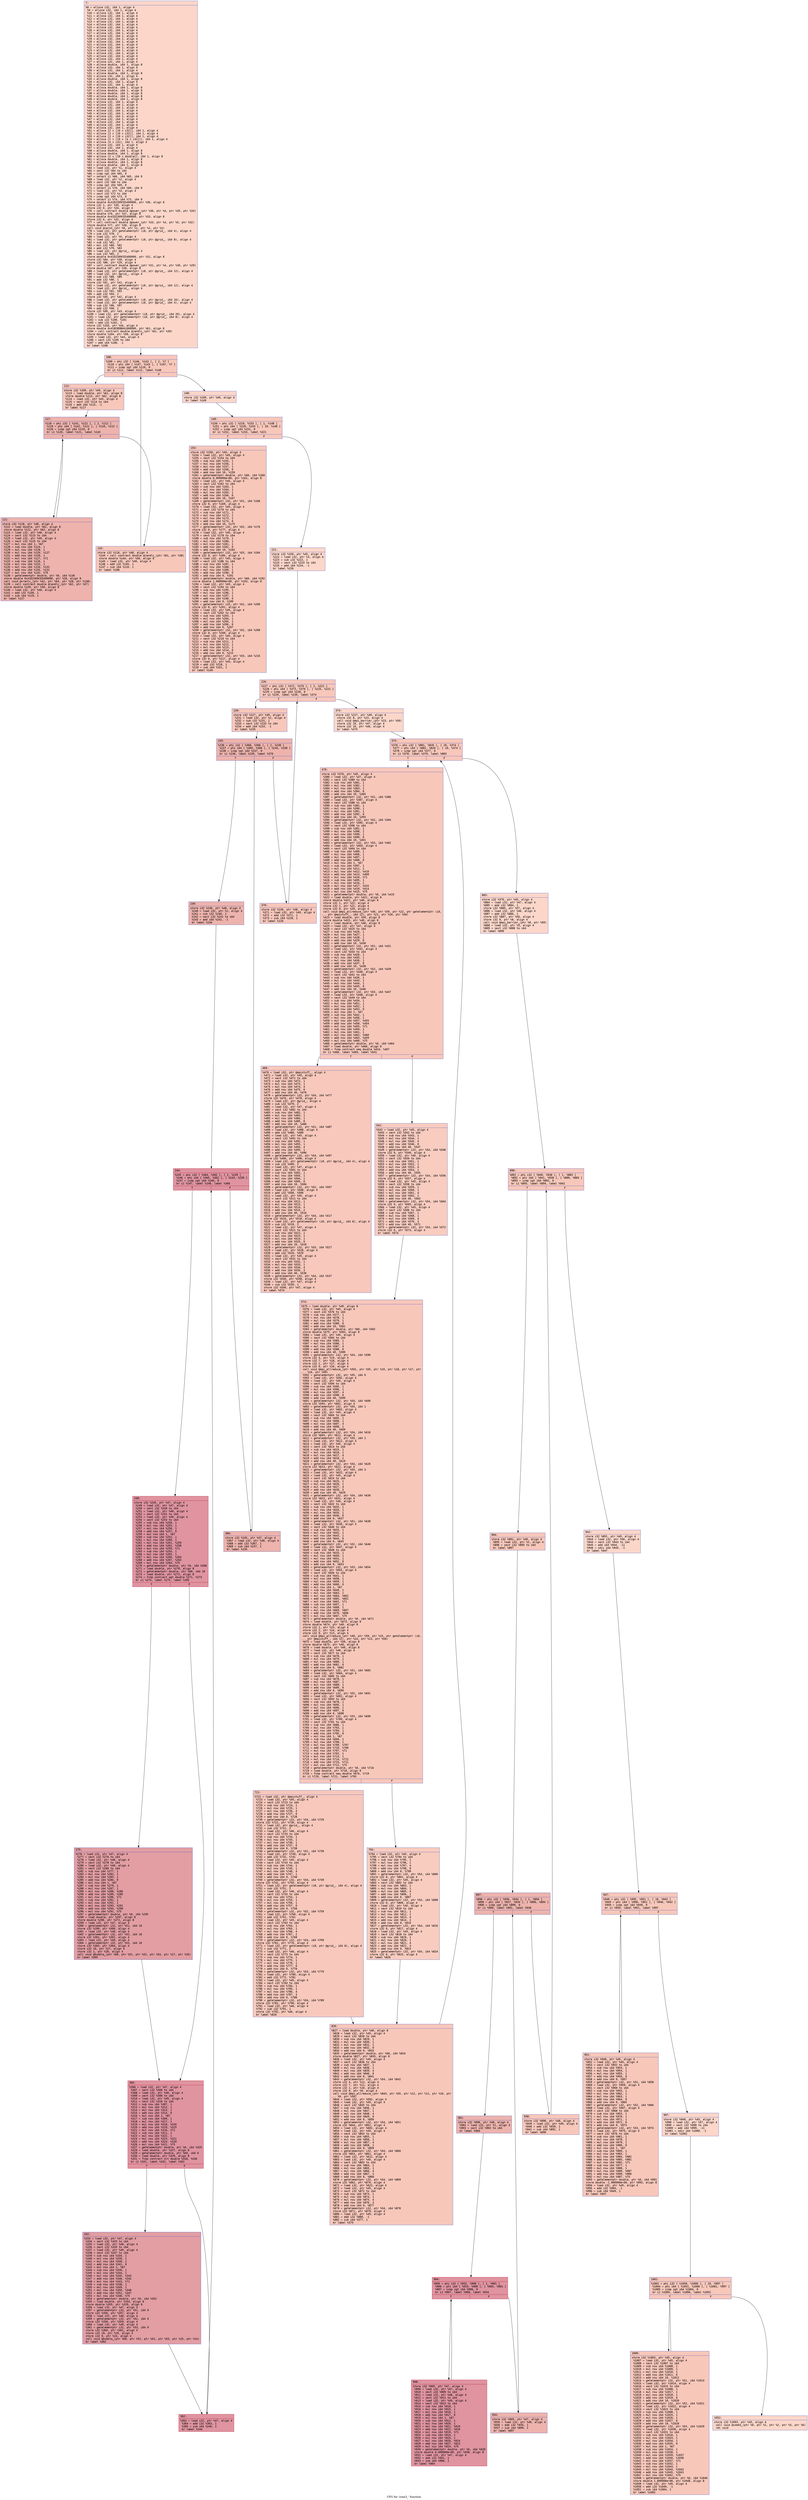 digraph "CFG for 'zran3_' function" {
	label="CFG for 'zran3_' function";

	Node0x559626deb4b0 [shape=record,color="#3d50c3ff", style=filled, fillcolor="#f6a38570" fontname="Courier",label="{7:\l|  %8 = alloca i32, i64 1, align 4\l  %9 = alloca i32, i64 1, align 4\l  %10 = alloca i32, i64 1, align 4\l  %11 = alloca i32, i64 1, align 4\l  %12 = alloca i32, i64 1, align 4\l  %13 = alloca i32, i64 1, align 4\l  %14 = alloca i32, i64 1, align 4\l  %15 = alloca i32, i64 1, align 4\l  %16 = alloca i32, i64 1, align 4\l  %17 = alloca i32, i64 1, align 4\l  %18 = alloca i32, i64 1, align 4\l  %19 = alloca i32, i64 1, align 4\l  %20 = alloca i32, i64 1, align 4\l  %21 = alloca i32, i64 1, align 4\l  %22 = alloca i32, i64 1, align 4\l  %23 = alloca i32, i64 1, align 4\l  %24 = alloca i32, i64 1, align 4\l  %25 = alloca i32, i64 1, align 4\l  %26 = alloca i32, i64 1, align 4\l  %27 = alloca i32, i64 1, align 4\l  %28 = alloca double, i64 1, align 8\l  %29 = alloca i32, i64 1, align 4\l  %30 = alloca i32, i64 1, align 4\l  %31 = alloca double, i64 1, align 8\l  %32 = alloca i32, i64 1, align 4\l  %33 = alloca double, i64 1, align 8\l  %34 = alloca i32, i64 1, align 4\l  %35 = alloca i32, i64 1, align 4\l  %36 = alloca double, i64 1, align 8\l  %37 = alloca double, i64 1, align 8\l  %38 = alloca double, i64 1, align 8\l  %39 = alloca double, i64 1, align 8\l  %40 = alloca double, i64 1, align 8\l  %41 = alloca i32, i64 1, align 4\l  %42 = alloca i32, i64 1, align 4\l  %43 = alloca i32, i64 1, align 4\l  %44 = alloca i32, i64 1, align 4\l  %45 = alloca i32, i64 1, align 4\l  %46 = alloca i32, i64 1, align 4\l  %47 = alloca i32, i64 1, align 4\l  %48 = alloca i32, i64 1, align 4\l  %49 = alloca i32, i64 1, align 4\l  %50 = alloca i32, i64 1, align 4\l  %51 = alloca [2 x [10 x i32]], i64 1, align 4\l  %52 = alloca [2 x [10 x i32]], i64 1, align 4\l  %53 = alloca [2 x [10 x i32]], i64 1, align 4\l  %54 = alloca [2 x [10 x [4 x i32]]], i64 1, align 4\l  %55 = alloca [4 x i32], i64 1, align 4\l  %56 = alloca i32, i64 1, align 4\l  %57 = alloca i32, i64 1, align 4\l  %58 = alloca double, i64 1, align 8\l  %59 = alloca double, i64 1, align 8\l  %60 = alloca [2 x [10 x double]], i64 1, align 8\l  %61 = alloca double, i64 1, align 8\l  %62 = alloca double, i64 1, align 8\l  %63 = alloca double, i64 1, align 8\l  %64 = load i32, ptr %1, align 4\l  %65 = sext i32 %64 to i64\l  %66 = icmp sgt i64 %65, 0\l  %67 = select i1 %66, i64 %65, i64 0\l  %68 = load i32, ptr %2, align 4\l  %69 = sext i32 %68 to i64\l  %70 = icmp sgt i64 %69, 0\l  %71 = select i1 %70, i64 %69, i64 0\l  %72 = load i32, ptr %3, align 4\l  %73 = sext i32 %72 to i64\l  %74 = icmp sgt i64 %73, 0\l  %75 = select i1 %74, i64 %73, i64 0\l  store double 0x41D2309CE5400000, ptr %36, align 8\l  store i32 1, ptr %35, align 4\l  store i32 0, ptr %34, align 4\l  %76 = call contract double @power_(ptr %36, ptr %4, ptr %35, ptr %34)\l  store double %76, ptr %37, align 8\l  store double 0x41D2309CE5400000, ptr %33, align 8\l  store i32 0, ptr %32, align 4\l  %77 = call contract double @power_(ptr %33, ptr %4, ptr %5, ptr %32)\l  store double %77, ptr %38, align 8\l  call void @zero3_(ptr %0, ptr %1, ptr %2, ptr %3)\l  %78 = load i32, ptr getelementptr (i8, ptr @grid_, i64 4), align 4\l  %79 = sub i32 %78, 2\l  %80 = load i32, ptr %5, align 4\l  %81 = load i32, ptr getelementptr (i8, ptr @grid_, i64 8), align 4\l  %82 = sub i32 %81, 2\l  %83 = mul i32 %80, %82\l  %84 = add i32 %79, %83\l  %85 = load i32, ptr @grid_, align 4\l  %86 = sub i32 %85, 2\l  store double 0x41D2309CE5400000, ptr %31, align 8\l  store i32 %84, ptr %30, align 4\l  store i32 %86, ptr %29, align 4\l  %87 = call contract double @power_(ptr %31, ptr %4, ptr %30, ptr %29)\l  store double %87, ptr %39, align 8\l  %88 = load i32, ptr getelementptr (i8, ptr @grid_, i64 12), align 4\l  %89 = load i32, ptr @grid_, align 4\l  %90 = sub i32 %88, %89\l  %91 = add i32 %90, 1\l  store i32 %91, ptr %41, align 4\l  %92 = load i32, ptr getelementptr (i8, ptr @grid_, i64 12), align 4\l  %93 = load i32, ptr @grid_, align 4\l  %94 = sub i32 %92, %93\l  %95 = add i32 %94, 2\l  store i32 %95, ptr %42, align 4\l  %96 = load i32, ptr getelementptr (i8, ptr @grid_, i64 16), align 4\l  %97 = load i32, ptr getelementptr (i8, ptr @grid_, i64 4), align 4\l  %98 = sub i32 %96, %97\l  %99 = add i32 %98, 2\l  store i32 %99, ptr %43, align 4\l  %100 = load i32, ptr getelementptr (i8, ptr @grid_, i64 20), align 4\l  %101 = load i32, ptr getelementptr (i8, ptr @grid_, i64 8), align 4\l  %102 = sub i32 %100, %101\l  %103 = add i32 %102, 2\l  store i32 %103, ptr %44, align 4\l  store double 0x41B2B9B0A1000000, ptr %61, align 8\l  %104 = call contract double @randlc_(ptr %61, ptr %39)\l  store double %104, ptr %58, align 8\l  %105 = load i32, ptr %44, align 4\l  %106 = sext i32 %105 to i64\l  %107 = add i64 %106, -1\l  br label %108\l}"];
	Node0x559626deb4b0 -> Node0x559626df0a80[tooltip="7 -> 108\nProbability 100.00%" ];
	Node0x559626df0a80 [shape=record,color="#3d50c3ff", style=filled, fillcolor="#ec7f6370" fontname="Courier",label="{108:\l|  %109 = phi i32 [ %146, %143 ], [ 2, %7 ]\l  %110 = phi i64 [ %147, %143 ], [ %107, %7 ]\l  %111 = icmp sgt i64 %110, 0\l  br i1 %111, label %112, label %148\l|{<s0>T|<s1>F}}"];
	Node0x559626df0a80:s0 -> Node0x559626df0da0[tooltip="108 -> 112\nProbability 96.88%" ];
	Node0x559626df0a80:s1 -> Node0x559626df0df0[tooltip="108 -> 148\nProbability 3.12%" ];
	Node0x559626df0da0 [shape=record,color="#3d50c3ff", style=filled, fillcolor="#ec7f6370" fontname="Courier",label="{112:\l|  store i32 %109, ptr %49, align 4\l  %113 = load double, ptr %61, align 8\l  store double %113, ptr %62, align 8\l  %114 = load i32, ptr %43, align 4\l  %115 = sext i32 %114 to i64\l  %116 = add i64 %115, -1\l  br label %117\l}"];
	Node0x559626df0da0 -> Node0x559626df1230[tooltip="112 -> 117\nProbability 100.00%" ];
	Node0x559626df1230 [shape=record,color="#3d50c3ff", style=filled, fillcolor="#d6524470" fontname="Courier",label="{117:\l|  %118 = phi i32 [ %141, %121 ], [ 2, %112 ]\l  %119 = phi i64 [ %142, %121 ], [ %116, %112 ]\l  %120 = icmp sgt i64 %119, 0\l  br i1 %120, label %121, label %143\l|{<s0>T|<s1>F}}"];
	Node0x559626df1230:s0 -> Node0x559626df12f0[tooltip="117 -> 121\nProbability 96.88%" ];
	Node0x559626df1230:s1 -> Node0x559626df0b40[tooltip="117 -> 143\nProbability 3.12%" ];
	Node0x559626df12f0 [shape=record,color="#3d50c3ff", style=filled, fillcolor="#d6524470" fontname="Courier",label="{121:\l|  store i32 %118, ptr %48, align 4\l  %122 = load double, ptr %62, align 8\l  store double %122, ptr %63, align 8\l  %123 = load i32, ptr %48, align 4\l  %124 = sext i32 %123 to i64\l  %125 = load i32, ptr %49, align 4\l  %126 = sext i32 %125 to i64\l  %127 = mul nsw i64 1, %67\l  %128 = sub nsw i64 %124, 1\l  %129 = mul nsw i64 %128, 1\l  %130 = mul nsw i64 %129, %127\l  %131 = add nsw i64 %130, 1\l  %132 = mul nsw i64 %127, %71\l  %133 = sub nsw i64 %126, 1\l  %134 = mul nsw i64 %133, 1\l  %135 = mul nsw i64 %134, %132\l  %136 = add nsw i64 %135, %131\l  %137 = mul nsw i64 %132, %75\l  %138 = getelementptr double, ptr %0, i64 %136\l  store double 0x41D2309CE5400000, ptr %28, align 8\l  call void @vranlc_(ptr %41, ptr %63, ptr %28, ptr %138)\l  %139 = call contract double @randlc_(ptr %62, ptr %37)\l  store double %139, ptr %58, align 8\l  %140 = load i32, ptr %48, align 4\l  %141 = add i32 %140, 1\l  %142 = sub i64 %119, 1\l  br label %117\l}"];
	Node0x559626df12f0 -> Node0x559626df1230[tooltip="121 -> 117\nProbability 100.00%" ];
	Node0x559626df0b40 [shape=record,color="#3d50c3ff", style=filled, fillcolor="#ec7f6370" fontname="Courier",label="{143:\l|  store i32 %118, ptr %48, align 4\l  %144 = call contract double @randlc_(ptr %61, ptr %38)\l  store double %144, ptr %58, align 8\l  %145 = load i32, ptr %49, align 4\l  %146 = add i32 %145, 1\l  %147 = sub i64 %110, 1\l  br label %108\l}"];
	Node0x559626df0b40 -> Node0x559626df0a80[tooltip="143 -> 108\nProbability 100.00%" ];
	Node0x559626df0df0 [shape=record,color="#3d50c3ff", style=filled, fillcolor="#f6a38570" fontname="Courier",label="{148:\l|  store i32 %109, ptr %49, align 4\l  br label %149\l}"];
	Node0x559626df0df0 -> Node0x559626df2c00[tooltip="148 -> 149\nProbability 100.00%" ];
	Node0x559626df2c00 [shape=record,color="#3d50c3ff", style=filled, fillcolor="#ec7f6370" fontname="Courier",label="{149:\l|  %150 = phi i32 [ %219, %153 ], [ 1, %148 ]\l  %151 = phi i64 [ %220, %153 ], [ 10, %148 ]\l  %152 = icmp sgt i64 %151, 0\l  br i1 %152, label %153, label %221\l|{<s0>T|<s1>F}}"];
	Node0x559626df2c00:s0 -> Node0x559626df2cc0[tooltip="149 -> 153\nProbability 96.88%" ];
	Node0x559626df2c00:s1 -> Node0x559626df2f20[tooltip="149 -> 221\nProbability 3.12%" ];
	Node0x559626df2cc0 [shape=record,color="#3d50c3ff", style=filled, fillcolor="#ec7f6370" fontname="Courier",label="{153:\l|  store i32 %150, ptr %45, align 4\l  %154 = load i32, ptr %45, align 4\l  %155 = sext i32 %154 to i64\l  %156 = sub nsw i64 %155, 1\l  %157 = mul nsw i64 %156, 1\l  %158 = mul nsw i64 %157, 1\l  %159 = add nsw i64 %158, 0\l  %160 = add nsw i64 10, %159\l  %161 = getelementptr double, ptr %60, i64 %160\l  store double 0.000000e+00, ptr %161, align 8\l  %162 = load i32, ptr %45, align 4\l  %163 = sext i32 %162 to i64\l  %164 = sub nsw i64 %163, 1\l  %165 = mul nsw i64 %164, 1\l  %166 = mul nsw i64 %165, 1\l  %167 = add nsw i64 %166, 0\l  %168 = add nsw i64 10, %167\l  %169 = getelementptr i32, ptr %51, i64 %168\l  store i32 0, ptr %169, align 4\l  %170 = load i32, ptr %45, align 4\l  %171 = sext i32 %170 to i64\l  %172 = sub nsw i64 %171, 1\l  %173 = mul nsw i64 %172, 1\l  %174 = mul nsw i64 %173, 1\l  %175 = add nsw i64 %174, 0\l  %176 = add nsw i64 10, %175\l  %177 = getelementptr i32, ptr %52, i64 %176\l  store i32 0, ptr %177, align 4\l  %178 = load i32, ptr %45, align 4\l  %179 = sext i32 %178 to i64\l  %180 = sub nsw i64 %179, 1\l  %181 = mul nsw i64 %180, 1\l  %182 = mul nsw i64 %181, 1\l  %183 = add nsw i64 %182, 0\l  %184 = add nsw i64 10, %183\l  %185 = getelementptr i32, ptr %53, i64 %184\l  store i32 0, ptr %185, align 4\l  %186 = load i32, ptr %45, align 4\l  %187 = sext i32 %186 to i64\l  %188 = sub nsw i64 %187, 1\l  %189 = mul nsw i64 %188, 1\l  %190 = mul nsw i64 %189, 1\l  %191 = add nsw i64 %190, 0\l  %192 = add nsw i64 0, %191\l  %193 = getelementptr double, ptr %60, i64 %192\l  store double 1.000000e+00, ptr %193, align 8\l  %194 = load i32, ptr %45, align 4\l  %195 = sext i32 %194 to i64\l  %196 = sub nsw i64 %195, 1\l  %197 = mul nsw i64 %196, 1\l  %198 = mul nsw i64 %197, 1\l  %199 = add nsw i64 %198, 0\l  %200 = add nsw i64 0, %199\l  %201 = getelementptr i32, ptr %51, i64 %200\l  store i32 0, ptr %201, align 4\l  %202 = load i32, ptr %45, align 4\l  %203 = sext i32 %202 to i64\l  %204 = sub nsw i64 %203, 1\l  %205 = mul nsw i64 %204, 1\l  %206 = mul nsw i64 %205, 1\l  %207 = add nsw i64 %206, 0\l  %208 = add nsw i64 0, %207\l  %209 = getelementptr i32, ptr %52, i64 %208\l  store i32 0, ptr %209, align 4\l  %210 = load i32, ptr %45, align 4\l  %211 = sext i32 %210 to i64\l  %212 = sub nsw i64 %211, 1\l  %213 = mul nsw i64 %212, 1\l  %214 = mul nsw i64 %213, 1\l  %215 = add nsw i64 %214, 0\l  %216 = add nsw i64 0, %215\l  %217 = getelementptr i32, ptr %53, i64 %216\l  store i32 0, ptr %217, align 4\l  %218 = load i32, ptr %45, align 4\l  %219 = add i32 %218, 1\l  %220 = sub i64 %151, 1\l  br label %149\l}"];
	Node0x559626df2cc0 -> Node0x559626df2c00[tooltip="153 -> 149\nProbability 100.00%" ];
	Node0x559626df2f20 [shape=record,color="#3d50c3ff", style=filled, fillcolor="#f6a38570" fontname="Courier",label="{221:\l|  store i32 %150, ptr %45, align 4\l  %222 = load i32, ptr %3, align 4\l  %223 = sub i32 %222, 1\l  %224 = sext i32 %223 to i64\l  %225 = add i64 %224, -1\l  br label %226\l}"];
	Node0x559626df2f20 -> Node0x559626dfb940[tooltip="221 -> 226\nProbability 100.00%" ];
	Node0x559626dfb940 [shape=record,color="#3d50c3ff", style=filled, fillcolor="#ec7f6370" fontname="Courier",label="{226:\l|  %227 = phi i32 [ %372, %370 ], [ 2, %221 ]\l  %228 = phi i64 [ %373, %370 ], [ %225, %221 ]\l  %229 = icmp sgt i64 %228, 0\l  br i1 %229, label %230, label %374\l|{<s0>T|<s1>F}}"];
	Node0x559626dfb940:s0 -> Node0x559626dfbc60[tooltip="226 -> 230\nProbability 96.88%" ];
	Node0x559626dfb940:s1 -> Node0x559626dfbcb0[tooltip="226 -> 374\nProbability 3.12%" ];
	Node0x559626dfbc60 [shape=record,color="#3d50c3ff", style=filled, fillcolor="#ec7f6370" fontname="Courier",label="{230:\l|  store i32 %227, ptr %49, align 4\l  %231 = load i32, ptr %2, align 4\l  %232 = sub i32 %231, 1\l  %233 = sext i32 %232 to i64\l  %234 = add i64 %233, -1\l  br label %235\l}"];
	Node0x559626dfbc60 -> Node0x559626dfc060[tooltip="230 -> 235\nProbability 100.00%" ];
	Node0x559626dfc060 [shape=record,color="#3d50c3ff", style=filled, fillcolor="#d6524470" fontname="Courier",label="{235:\l|  %236 = phi i32 [ %368, %366 ], [ 2, %230 ]\l  %237 = phi i64 [ %369, %366 ], [ %234, %230 ]\l  %238 = icmp sgt i64 %237, 0\l  br i1 %238, label %239, label %370\l|{<s0>T|<s1>F}}"];
	Node0x559626dfc060:s0 -> Node0x559626dfc380[tooltip="235 -> 239\nProbability 96.88%" ];
	Node0x559626dfc060:s1 -> Node0x559626dfba00[tooltip="235 -> 370\nProbability 3.12%" ];
	Node0x559626dfc380 [shape=record,color="#3d50c3ff", style=filled, fillcolor="#d6524470" fontname="Courier",label="{239:\l|  store i32 %236, ptr %48, align 4\l  %240 = load i32, ptr %1, align 4\l  %241 = sub i32 %240, 1\l  %242 = sext i32 %241 to i64\l  %243 = add i64 %242, -1\l  br label %244\l}"];
	Node0x559626dfc380 -> Node0x559626dfc730[tooltip="239 -> 244\nProbability 100.00%" ];
	Node0x559626dfc730 [shape=record,color="#b70d28ff", style=filled, fillcolor="#b70d2870" fontname="Courier",label="{244:\l|  %245 = phi i32 [ %364, %362 ], [ 2, %239 ]\l  %246 = phi i64 [ %365, %362 ], [ %243, %239 ]\l  %247 = icmp sgt i64 %246, 0\l  br i1 %247, label %248, label %366\l|{<s0>T|<s1>F}}"];
	Node0x559626dfc730:s0 -> Node0x559626dfca50[tooltip="244 -> 248\nProbability 96.88%" ];
	Node0x559626dfc730:s1 -> Node0x559626dfc120[tooltip="244 -> 366\nProbability 3.12%" ];
	Node0x559626dfca50 [shape=record,color="#b70d28ff", style=filled, fillcolor="#b70d2870" fontname="Courier",label="{248:\l|  store i32 %245, ptr %47, align 4\l  %249 = load i32, ptr %47, align 4\l  %250 = sext i32 %249 to i64\l  %251 = load i32, ptr %48, align 4\l  %252 = sext i32 %251 to i64\l  %253 = load i32, ptr %49, align 4\l  %254 = sext i32 %253 to i64\l  %255 = sub nsw i64 %250, 1\l  %256 = mul nsw i64 %255, 1\l  %257 = mul nsw i64 %256, 1\l  %258 = add nsw i64 %257, 0\l  %259 = mul nsw i64 1, %67\l  %260 = sub nsw i64 %252, 1\l  %261 = mul nsw i64 %260, 1\l  %262 = mul nsw i64 %261, %259\l  %263 = add nsw i64 %262, %258\l  %264 = mul nsw i64 %259, %71\l  %265 = sub nsw i64 %254, 1\l  %266 = mul nsw i64 %265, 1\l  %267 = mul nsw i64 %266, %264\l  %268 = add nsw i64 %267, %263\l  %269 = mul nsw i64 %264, %75\l  %270 = getelementptr double, ptr %0, i64 %268\l  %271 = load double, ptr %270, align 8\l  %272 = getelementptr double, ptr %60, i64 10\l  %273 = load double, ptr %272, align 8\l  %274 = fcmp contract ogt double %271, %273\l  br i1 %274, label %275, label %305\l|{<s0>T|<s1>F}}"];
	Node0x559626dfca50:s0 -> Node0x559626dfda00[tooltip="248 -> 275\nProbability 50.00%" ];
	Node0x559626dfca50:s1 -> Node0x559626dfda50[tooltip="248 -> 305\nProbability 50.00%" ];
	Node0x559626dfda00 [shape=record,color="#3d50c3ff", style=filled, fillcolor="#be242e70" fontname="Courier",label="{275:\l|  %276 = load i32, ptr %47, align 4\l  %277 = sext i32 %276 to i64\l  %278 = load i32, ptr %48, align 4\l  %279 = sext i32 %278 to i64\l  %280 = load i32, ptr %49, align 4\l  %281 = sext i32 %280 to i64\l  %282 = sub nsw i64 %277, 1\l  %283 = mul nsw i64 %282, 1\l  %284 = mul nsw i64 %283, 1\l  %285 = add nsw i64 %284, 0\l  %286 = mul nsw i64 1, %67\l  %287 = sub nsw i64 %279, 1\l  %288 = mul nsw i64 %287, 1\l  %289 = mul nsw i64 %288, %286\l  %290 = add nsw i64 %289, %285\l  %291 = mul nsw i64 %286, %71\l  %292 = sub nsw i64 %281, 1\l  %293 = mul nsw i64 %292, 1\l  %294 = mul nsw i64 %293, %291\l  %295 = add nsw i64 %294, %290\l  %296 = mul nsw i64 %291, %75\l  %297 = getelementptr double, ptr %0, i64 %295\l  %298 = load double, ptr %297, align 8\l  store double %298, ptr %272, align 8\l  %299 = load i32, ptr %47, align 4\l  %300 = getelementptr i32, ptr %51, i64 10\l  store i32 %299, ptr %300, align 4\l  %301 = load i32, ptr %48, align 4\l  %302 = getelementptr i32, ptr %52, i64 10\l  store i32 %301, ptr %302, align 4\l  %303 = load i32, ptr %49, align 4\l  %304 = getelementptr i32, ptr %53, i64 10\l  store i32 %303, ptr %304, align 4\l  store i32 10, ptr %27, align 4\l  store i32 1, ptr %26, align 4\l  call void @bubble_(ptr %60, ptr %51, ptr %52, ptr %53, ptr %27, ptr %26)\l  br label %305\l}"];
	Node0x559626dfda00 -> Node0x559626dfda50[tooltip="275 -> 305\nProbability 100.00%" ];
	Node0x559626dfda50 [shape=record,color="#b70d28ff", style=filled, fillcolor="#b70d2870" fontname="Courier",label="{305:\l|  %306 = load i32, ptr %47, align 4\l  %307 = sext i32 %306 to i64\l  %308 = load i32, ptr %48, align 4\l  %309 = sext i32 %308 to i64\l  %310 = load i32, ptr %49, align 4\l  %311 = sext i32 %310 to i64\l  %312 = sub nsw i64 %307, 1\l  %313 = mul nsw i64 %312, 1\l  %314 = mul nsw i64 %313, 1\l  %315 = add nsw i64 %314, 0\l  %316 = mul nsw i64 1, %67\l  %317 = sub nsw i64 %309, 1\l  %318 = mul nsw i64 %317, 1\l  %319 = mul nsw i64 %318, %316\l  %320 = add nsw i64 %319, %315\l  %321 = mul nsw i64 %316, %71\l  %322 = sub nsw i64 %311, 1\l  %323 = mul nsw i64 %322, 1\l  %324 = mul nsw i64 %323, %321\l  %325 = add nsw i64 %324, %320\l  %326 = mul nsw i64 %321, %75\l  %327 = getelementptr double, ptr %0, i64 %325\l  %328 = load double, ptr %327, align 8\l  %329 = getelementptr double, ptr %60, i64 0\l  %330 = load double, ptr %329, align 8\l  %331 = fcmp contract olt double %328, %330\l  br i1 %331, label %332, label %362\l|{<s0>T|<s1>F}}"];
	Node0x559626dfda50:s0 -> Node0x559626dfffc0[tooltip="305 -> 332\nProbability 50.00%" ];
	Node0x559626dfda50:s1 -> Node0x559626dfc7f0[tooltip="305 -> 362\nProbability 50.00%" ];
	Node0x559626dfffc0 [shape=record,color="#3d50c3ff", style=filled, fillcolor="#be242e70" fontname="Courier",label="{332:\l|  %333 = load i32, ptr %47, align 4\l  %334 = sext i32 %333 to i64\l  %335 = load i32, ptr %48, align 4\l  %336 = sext i32 %335 to i64\l  %337 = load i32, ptr %49, align 4\l  %338 = sext i32 %337 to i64\l  %339 = sub nsw i64 %334, 1\l  %340 = mul nsw i64 %339, 1\l  %341 = mul nsw i64 %340, 1\l  %342 = add nsw i64 %341, 0\l  %343 = mul nsw i64 1, %67\l  %344 = sub nsw i64 %336, 1\l  %345 = mul nsw i64 %344, 1\l  %346 = mul nsw i64 %345, %343\l  %347 = add nsw i64 %346, %342\l  %348 = mul nsw i64 %343, %71\l  %349 = sub nsw i64 %338, 1\l  %350 = mul nsw i64 %349, 1\l  %351 = mul nsw i64 %350, %348\l  %352 = add nsw i64 %351, %347\l  %353 = mul nsw i64 %348, %75\l  %354 = getelementptr double, ptr %0, i64 %352\l  %355 = load double, ptr %354, align 8\l  store double %355, ptr %329, align 8\l  %356 = load i32, ptr %47, align 4\l  %357 = getelementptr i32, ptr %51, i64 0\l  store i32 %356, ptr %357, align 4\l  %358 = load i32, ptr %48, align 4\l  %359 = getelementptr i32, ptr %52, i64 0\l  store i32 %358, ptr %359, align 4\l  %360 = load i32, ptr %49, align 4\l  %361 = getelementptr i32, ptr %53, i64 0\l  store i32 %360, ptr %361, align 4\l  store i32 10, ptr %25, align 4\l  store i32 0, ptr %24, align 4\l  call void @bubble_(ptr %60, ptr %51, ptr %52, ptr %53, ptr %25, ptr %24)\l  br label %362\l}"];
	Node0x559626dfffc0 -> Node0x559626dfc7f0[tooltip="332 -> 362\nProbability 100.00%" ];
	Node0x559626dfc7f0 [shape=record,color="#b70d28ff", style=filled, fillcolor="#b70d2870" fontname="Courier",label="{362:\l|  %363 = load i32, ptr %47, align 4\l  %364 = add i32 %363, 1\l  %365 = sub i64 %246, 1\l  br label %244\l}"];
	Node0x559626dfc7f0 -> Node0x559626dfc730[tooltip="362 -> 244\nProbability 100.00%" ];
	Node0x559626dfc120 [shape=record,color="#3d50c3ff", style=filled, fillcolor="#d6524470" fontname="Courier",label="{366:\l|  store i32 %245, ptr %47, align 4\l  %367 = load i32, ptr %48, align 4\l  %368 = add i32 %367, 1\l  %369 = sub i64 %237, 1\l  br label %235\l}"];
	Node0x559626dfc120 -> Node0x559626dfc060[tooltip="366 -> 235\nProbability 100.00%" ];
	Node0x559626dfba00 [shape=record,color="#3d50c3ff", style=filled, fillcolor="#ec7f6370" fontname="Courier",label="{370:\l|  store i32 %236, ptr %48, align 4\l  %371 = load i32, ptr %49, align 4\l  %372 = add i32 %371, 1\l  %373 = sub i64 %228, 1\l  br label %226\l}"];
	Node0x559626dfba00 -> Node0x559626dfb940[tooltip="370 -> 226\nProbability 100.00%" ];
	Node0x559626dfbcb0 [shape=record,color="#3d50c3ff", style=filled, fillcolor="#f6a38570" fontname="Courier",label="{374:\l|  store i32 %227, ptr %49, align 4\l  store i32 0, ptr %23, align 4\l  call void @mpi_barrier_(ptr %23, ptr %50)\l  store i32 10, ptr %47, align 4\l  store i32 10, ptr %46, align 4\l  br label %375\l}"];
	Node0x559626dfbcb0 -> Node0x559626e02140[tooltip="374 -> 375\nProbability 100.00%" ];
	Node0x559626e02140 [shape=record,color="#3d50c3ff", style=filled, fillcolor="#ec7f6370" fontname="Courier",label="{375:\l|  %376 = phi i32 [ %881, %826 ], [ 10, %374 ]\l  %377 = phi i64 [ %882, %826 ], [ 10, %374 ]\l  %378 = icmp sgt i64 %377, 0\l  br i1 %378, label %379, label %883\l|{<s0>T|<s1>F}}"];
	Node0x559626e02140:s0 -> Node0x559626e02460[tooltip="375 -> 379\nProbability 96.88%" ];
	Node0x559626e02140:s1 -> Node0x559626e024b0[tooltip="375 -> 883\nProbability 3.12%" ];
	Node0x559626e02460 [shape=record,color="#3d50c3ff", style=filled, fillcolor="#ec7f6370" fontname="Courier",label="{379:\l|  store i32 %376, ptr %45, align 4\l  %380 = load i32, ptr %47, align 4\l  %381 = sext i32 %380 to i64\l  %382 = sub nsw i64 %381, 1\l  %383 = mul nsw i64 %382, 1\l  %384 = mul nsw i64 %383, 1\l  %385 = add nsw i64 %384, 0\l  %386 = add nsw i64 10, %385\l  %387 = getelementptr i32, ptr %51, i64 %386\l  %388 = load i32, ptr %387, align 4\l  %389 = sext i32 %388 to i64\l  %390 = sub nsw i64 %381, 1\l  %391 = mul nsw i64 %390, 1\l  %392 = mul nsw i64 %391, 1\l  %393 = add nsw i64 %392, 0\l  %394 = add nsw i64 10, %393\l  %395 = getelementptr i32, ptr %52, i64 %394\l  %396 = load i32, ptr %395, align 4\l  %397 = sext i32 %396 to i64\l  %398 = sub nsw i64 %381, 1\l  %399 = mul nsw i64 %398, 1\l  %400 = mul nsw i64 %399, 1\l  %401 = add nsw i64 %400, 0\l  %402 = add nsw i64 10, %401\l  %403 = getelementptr i32, ptr %53, i64 %402\l  %404 = load i32, ptr %403, align 4\l  %405 = sext i32 %404 to i64\l  %406 = sub nsw i64 %389, 1\l  %407 = mul nsw i64 %406, 1\l  %408 = mul nsw i64 %407, 1\l  %409 = add nsw i64 %408, 0\l  %410 = mul nsw i64 1, %67\l  %411 = sub nsw i64 %397, 1\l  %412 = mul nsw i64 %411, 1\l  %413 = mul nsw i64 %412, %410\l  %414 = add nsw i64 %413, %409\l  %415 = mul nsw i64 %410, %71\l  %416 = sub nsw i64 %405, 1\l  %417 = mul nsw i64 %416, 1\l  %418 = mul nsw i64 %417, %415\l  %419 = add nsw i64 %418, %414\l  %420 = mul nsw i64 %415, %75\l  %421 = getelementptr double, ptr %0, i64 %419\l  %422 = load double, ptr %421, align 8\l  store double %422, ptr %40, align 8\l  store i32 1, ptr %22, align 4\l  store i32 1, ptr %21, align 4\l  store i32 0, ptr %20, align 4\l  call void @mpi_allreduce_(ptr %40, ptr %59, ptr %22, ptr getelementptr (i8,\l... ptr @mpistuff_, i64 12), ptr %21, ptr %20, ptr %50)\l  %423 = load double, ptr %59, align 8\l  store double %423, ptr %40, align 8\l  %424 = load double, ptr %40, align 8\l  %425 = load i32, ptr %47, align 4\l  %426 = sext i32 %425 to i64\l  %427 = sub nsw i64 %426, 1\l  %428 = mul nsw i64 %427, 1\l  %429 = mul nsw i64 %428, 1\l  %430 = add nsw i64 %429, 0\l  %431 = add nsw i64 10, %430\l  %432 = getelementptr i32, ptr %51, i64 %431\l  %433 = load i32, ptr %432, align 4\l  %434 = sext i32 %433 to i64\l  %435 = sub nsw i64 %426, 1\l  %436 = mul nsw i64 %435, 1\l  %437 = mul nsw i64 %436, 1\l  %438 = add nsw i64 %437, 0\l  %439 = add nsw i64 10, %438\l  %440 = getelementptr i32, ptr %52, i64 %439\l  %441 = load i32, ptr %440, align 4\l  %442 = sext i32 %441 to i64\l  %443 = sub nsw i64 %426, 1\l  %444 = mul nsw i64 %443, 1\l  %445 = mul nsw i64 %444, 1\l  %446 = add nsw i64 %445, 0\l  %447 = add nsw i64 10, %446\l  %448 = getelementptr i32, ptr %53, i64 %447\l  %449 = load i32, ptr %448, align 4\l  %450 = sext i32 %449 to i64\l  %451 = sub nsw i64 %434, 1\l  %452 = mul nsw i64 %451, 1\l  %453 = mul nsw i64 %452, 1\l  %454 = add nsw i64 %453, 0\l  %455 = mul nsw i64 1, %67\l  %456 = sub nsw i64 %442, 1\l  %457 = mul nsw i64 %456, 1\l  %458 = mul nsw i64 %457, %455\l  %459 = add nsw i64 %458, %454\l  %460 = mul nsw i64 %455, %71\l  %461 = sub nsw i64 %450, 1\l  %462 = mul nsw i64 %461, 1\l  %463 = mul nsw i64 %462, %460\l  %464 = add nsw i64 %463, %459\l  %465 = mul nsw i64 %460, %75\l  %466 = getelementptr double, ptr %0, i64 %464\l  %467 = load double, ptr %466, align 8\l  %468 = fcmp contract oeq double %424, %467\l  br i1 %468, label %469, label %541\l|{<s0>T|<s1>F}}"];
	Node0x559626e02460:s0 -> Node0x559626dfb370[tooltip="379 -> 469\nProbability 62.50%" ];
	Node0x559626e02460:s1 -> Node0x559626e07c40[tooltip="379 -> 541\nProbability 37.50%" ];
	Node0x559626dfb370 [shape=record,color="#3d50c3ff", style=filled, fillcolor="#ed836670" fontname="Courier",label="{469:\l|  %470 = load i32, ptr @mpistuff_, align 4\l  %471 = load i32, ptr %45, align 4\l  %472 = sext i32 %471 to i64\l  %473 = sub nsw i64 %472, 1\l  %474 = mul nsw i64 %473, 1\l  %475 = mul nsw i64 %474, 4\l  %476 = add nsw i64 %475, 0\l  %477 = add nsw i64 40, %476\l  %478 = getelementptr i32, ptr %54, i64 %477\l  store i32 %470, ptr %478, align 4\l  %479 = load i32, ptr @grid_, align 4\l  %480 = sub i32 %479, 2\l  %481 = load i32, ptr %47, align 4\l  %482 = sext i32 %481 to i64\l  %483 = sub nsw i64 %482, 1\l  %484 = mul nsw i64 %483, 1\l  %485 = mul nsw i64 %484, 1\l  %486 = add nsw i64 %485, 0\l  %487 = add nsw i64 10, %486\l  %488 = getelementptr i32, ptr %51, i64 %487\l  %489 = load i32, ptr %488, align 4\l  %490 = add i32 %480, %489\l  %491 = load i32, ptr %45, align 4\l  %492 = sext i32 %491 to i64\l  %493 = sub nsw i64 %492, 1\l  %494 = mul nsw i64 %493, 1\l  %495 = mul nsw i64 %494, 4\l  %496 = add nsw i64 %495, 1\l  %497 = add nsw i64 40, %496\l  %498 = getelementptr i32, ptr %54, i64 %497\l  store i32 %490, ptr %498, align 4\l  %499 = load i32, ptr getelementptr (i8, ptr @grid_, i64 4), align 4\l  %500 = sub i32 %499, 2\l  %501 = load i32, ptr %47, align 4\l  %502 = sext i32 %501 to i64\l  %503 = sub nsw i64 %502, 1\l  %504 = mul nsw i64 %503, 1\l  %505 = mul nsw i64 %504, 1\l  %506 = add nsw i64 %505, 0\l  %507 = add nsw i64 10, %506\l  %508 = getelementptr i32, ptr %52, i64 %507\l  %509 = load i32, ptr %508, align 4\l  %510 = add i32 %500, %509\l  %511 = load i32, ptr %45, align 4\l  %512 = sext i32 %511 to i64\l  %513 = sub nsw i64 %512, 1\l  %514 = mul nsw i64 %513, 1\l  %515 = mul nsw i64 %514, 4\l  %516 = add nsw i64 %515, 2\l  %517 = add nsw i64 40, %516\l  %518 = getelementptr i32, ptr %54, i64 %517\l  store i32 %510, ptr %518, align 4\l  %519 = load i32, ptr getelementptr (i8, ptr @grid_, i64 8), align 4\l  %520 = sub i32 %519, 2\l  %521 = load i32, ptr %47, align 4\l  %522 = sext i32 %521 to i64\l  %523 = sub nsw i64 %522, 1\l  %524 = mul nsw i64 %523, 1\l  %525 = mul nsw i64 %524, 1\l  %526 = add nsw i64 %525, 0\l  %527 = add nsw i64 10, %526\l  %528 = getelementptr i32, ptr %53, i64 %527\l  %529 = load i32, ptr %528, align 4\l  %530 = add i32 %520, %529\l  %531 = load i32, ptr %45, align 4\l  %532 = sext i32 %531 to i64\l  %533 = sub nsw i64 %532, 1\l  %534 = mul nsw i64 %533, 1\l  %535 = mul nsw i64 %534, 4\l  %536 = add nsw i64 %535, 3\l  %537 = add nsw i64 40, %536\l  %538 = getelementptr i32, ptr %54, i64 %537\l  store i32 %530, ptr %538, align 4\l  %539 = load i32, ptr %47, align 4\l  %540 = sub i32 %539, 1\l  store i32 %540, ptr %47, align 4\l  br label %574\l}"];
	Node0x559626dfb370 -> Node0x559626e0a6f0[tooltip="469 -> 574\nProbability 100.00%" ];
	Node0x559626e07c40 [shape=record,color="#3d50c3ff", style=filled, fillcolor="#f08b6e70" fontname="Courier",label="{541:\l|  %542 = load i32, ptr %45, align 4\l  %543 = sext i32 %542 to i64\l  %544 = sub nsw i64 %543, 1\l  %545 = mul nsw i64 %544, 1\l  %546 = mul nsw i64 %545, 4\l  %547 = add nsw i64 %546, 0\l  %548 = add nsw i64 40, %547\l  %549 = getelementptr i32, ptr %54, i64 %548\l  store i32 0, ptr %549, align 4\l  %550 = load i32, ptr %45, align 4\l  %551 = sext i32 %550 to i64\l  %552 = sub nsw i64 %551, 1\l  %553 = mul nsw i64 %552, 1\l  %554 = mul nsw i64 %553, 4\l  %555 = add nsw i64 %554, 1\l  %556 = add nsw i64 40, %555\l  %557 = getelementptr i32, ptr %54, i64 %556\l  store i32 0, ptr %557, align 4\l  %558 = load i32, ptr %45, align 4\l  %559 = sext i32 %558 to i64\l  %560 = sub nsw i64 %559, 1\l  %561 = mul nsw i64 %560, 1\l  %562 = mul nsw i64 %561, 4\l  %563 = add nsw i64 %562, 2\l  %564 = add nsw i64 40, %563\l  %565 = getelementptr i32, ptr %54, i64 %564\l  store i32 0, ptr %565, align 4\l  %566 = load i32, ptr %45, align 4\l  %567 = sext i32 %566 to i64\l  %568 = sub nsw i64 %567, 1\l  %569 = mul nsw i64 %568, 1\l  %570 = mul nsw i64 %569, 4\l  %571 = add nsw i64 %570, 3\l  %572 = add nsw i64 40, %571\l  %573 = getelementptr i32, ptr %54, i64 %572\l  store i32 0, ptr %573, align 4\l  br label %574\l}"];
	Node0x559626e07c40 -> Node0x559626e0a6f0[tooltip="541 -> 574\nProbability 100.00%" ];
	Node0x559626e0a6f0 [shape=record,color="#3d50c3ff", style=filled, fillcolor="#ec7f6370" fontname="Courier",label="{574:\l|  %575 = load double, ptr %40, align 8\l  %576 = load i32, ptr %45, align 4\l  %577 = sext i32 %576 to i64\l  %578 = sub nsw i64 %577, 1\l  %579 = mul nsw i64 %578, 1\l  %580 = mul nsw i64 %579, 1\l  %581 = add nsw i64 %580, 0\l  %582 = add nsw i64 10, %581\l  %583 = getelementptr double, ptr %60, i64 %582\l  store double %575, ptr %583, align 8\l  %584 = load i32, ptr %45, align 4\l  %585 = sext i32 %584 to i64\l  %586 = sub nsw i64 %585, 1\l  %587 = mul nsw i64 %586, 1\l  %588 = mul nsw i64 %587, 4\l  %589 = add nsw i64 %588, 0\l  %590 = add nsw i64 40, %589\l  %591 = getelementptr i32, ptr %54, i64 %590\l  store i32 4, ptr %19, align 4\l  store i32 7, ptr %18, align 4\l  store i32 1, ptr %17, align 4\l  store i32 0, ptr %16, align 4\l  call void @mpi_allreduce_(ptr %591, ptr %55, ptr %19, ptr %18, ptr %17, ptr\l... %16, ptr %50)\l  %592 = getelementptr i32, ptr %55, i64 0\l  %593 = load i32, ptr %592, align 4\l  %594 = load i32, ptr %45, align 4\l  %595 = sext i32 %594 to i64\l  %596 = sub nsw i64 %595, 1\l  %597 = mul nsw i64 %596, 1\l  %598 = mul nsw i64 %597, 4\l  %599 = add nsw i64 %598, 0\l  %600 = add nsw i64 40, %599\l  %601 = getelementptr i32, ptr %54, i64 %600\l  store i32 %593, ptr %601, align 4\l  %602 = getelementptr i32, ptr %55, i64 1\l  %603 = load i32, ptr %602, align 4\l  %604 = load i32, ptr %45, align 4\l  %605 = sext i32 %604 to i64\l  %606 = sub nsw i64 %605, 1\l  %607 = mul nsw i64 %606, 1\l  %608 = mul nsw i64 %607, 4\l  %609 = add nsw i64 %608, 1\l  %610 = add nsw i64 40, %609\l  %611 = getelementptr i32, ptr %54, i64 %610\l  store i32 %603, ptr %611, align 4\l  %612 = getelementptr i32, ptr %55, i64 2\l  %613 = load i32, ptr %612, align 4\l  %614 = load i32, ptr %45, align 4\l  %615 = sext i32 %614 to i64\l  %616 = sub nsw i64 %615, 1\l  %617 = mul nsw i64 %616, 1\l  %618 = mul nsw i64 %617, 4\l  %619 = add nsw i64 %618, 2\l  %620 = add nsw i64 40, %619\l  %621 = getelementptr i32, ptr %54, i64 %620\l  store i32 %613, ptr %621, align 4\l  %622 = getelementptr i32, ptr %55, i64 3\l  %623 = load i32, ptr %622, align 4\l  %624 = load i32, ptr %45, align 4\l  %625 = sext i32 %624 to i64\l  %626 = sub nsw i64 %625, 1\l  %627 = mul nsw i64 %626, 1\l  %628 = mul nsw i64 %627, 4\l  %629 = add nsw i64 %628, 3\l  %630 = add nsw i64 40, %629\l  %631 = getelementptr i32, ptr %54, i64 %630\l  store i32 %623, ptr %631, align 4\l  %632 = load i32, ptr %46, align 4\l  %633 = sext i32 %632 to i64\l  %634 = sub nsw i64 %633, 1\l  %635 = mul nsw i64 %634, 1\l  %636 = mul nsw i64 %635, 1\l  %637 = add nsw i64 %636, 0\l  %638 = add nsw i64 0, %637\l  %639 = getelementptr i32, ptr %51, i64 %638\l  %640 = load i32, ptr %639, align 4\l  %641 = sext i32 %640 to i64\l  %642 = sub nsw i64 %633, 1\l  %643 = mul nsw i64 %642, 1\l  %644 = mul nsw i64 %643, 1\l  %645 = add nsw i64 %644, 0\l  %646 = add nsw i64 0, %645\l  %647 = getelementptr i32, ptr %52, i64 %646\l  %648 = load i32, ptr %647, align 4\l  %649 = sext i32 %648 to i64\l  %650 = sub nsw i64 %633, 1\l  %651 = mul nsw i64 %650, 1\l  %652 = mul nsw i64 %651, 1\l  %653 = add nsw i64 %652, 0\l  %654 = add nsw i64 0, %653\l  %655 = getelementptr i32, ptr %53, i64 %654\l  %656 = load i32, ptr %655, align 4\l  %657 = sext i32 %656 to i64\l  %658 = sub nsw i64 %641, 1\l  %659 = mul nsw i64 %658, 1\l  %660 = mul nsw i64 %659, 1\l  %661 = add nsw i64 %660, 0\l  %662 = mul nsw i64 1, %67\l  %663 = sub nsw i64 %649, 1\l  %664 = mul nsw i64 %663, 1\l  %665 = mul nsw i64 %664, %662\l  %666 = add nsw i64 %665, %661\l  %667 = mul nsw i64 %662, %71\l  %668 = sub nsw i64 %657, 1\l  %669 = mul nsw i64 %668, 1\l  %670 = mul nsw i64 %669, %667\l  %671 = add nsw i64 %670, %666\l  %672 = mul nsw i64 %667, %75\l  %673 = getelementptr double, ptr %0, i64 %671\l  %674 = load double, ptr %673, align 8\l  store double %674, ptr %40, align 8\l  store i32 1, ptr %15, align 4\l  store i32 2, ptr %14, align 4\l  store i32 0, ptr %13, align 4\l  call void @mpi_allreduce_(ptr %40, ptr %59, ptr %15, ptr getelementptr (i8,\l... ptr @mpistuff_, i64 12), ptr %14, ptr %13, ptr %50)\l  %675 = load double, ptr %59, align 8\l  store double %675, ptr %40, align 8\l  %676 = load double, ptr %40, align 8\l  %677 = load i32, ptr %46, align 4\l  %678 = sext i32 %677 to i64\l  %679 = sub nsw i64 %678, 1\l  %680 = mul nsw i64 %679, 1\l  %681 = mul nsw i64 %680, 1\l  %682 = add nsw i64 %681, 0\l  %683 = add nsw i64 0, %682\l  %684 = getelementptr i32, ptr %51, i64 %683\l  %685 = load i32, ptr %684, align 4\l  %686 = sext i32 %685 to i64\l  %687 = sub nsw i64 %678, 1\l  %688 = mul nsw i64 %687, 1\l  %689 = mul nsw i64 %688, 1\l  %690 = add nsw i64 %689, 0\l  %691 = add nsw i64 0, %690\l  %692 = getelementptr i32, ptr %52, i64 %691\l  %693 = load i32, ptr %692, align 4\l  %694 = sext i32 %693 to i64\l  %695 = sub nsw i64 %678, 1\l  %696 = mul nsw i64 %695, 1\l  %697 = mul nsw i64 %696, 1\l  %698 = add nsw i64 %697, 0\l  %699 = add nsw i64 0, %698\l  %700 = getelementptr i32, ptr %53, i64 %699\l  %701 = load i32, ptr %700, align 4\l  %702 = sext i32 %701 to i64\l  %703 = sub nsw i64 %686, 1\l  %704 = mul nsw i64 %703, 1\l  %705 = mul nsw i64 %704, 1\l  %706 = add nsw i64 %705, 0\l  %707 = mul nsw i64 1, %67\l  %708 = sub nsw i64 %694, 1\l  %709 = mul nsw i64 %708, 1\l  %710 = mul nsw i64 %709, %707\l  %711 = add nsw i64 %710, %706\l  %712 = mul nsw i64 %707, %71\l  %713 = sub nsw i64 %702, 1\l  %714 = mul nsw i64 %713, 1\l  %715 = mul nsw i64 %714, %712\l  %716 = add nsw i64 %715, %711\l  %717 = mul nsw i64 %712, %75\l  %718 = getelementptr double, ptr %0, i64 %716\l  %719 = load double, ptr %718, align 8\l  %720 = fcmp contract oeq double %676, %719\l  br i1 %720, label %721, label %793\l|{<s0>T|<s1>F}}"];
	Node0x559626e0a6f0:s0 -> Node0x559626e11850[tooltip="574 -> 721\nProbability 62.50%" ];
	Node0x559626e0a6f0:s1 -> Node0x559626e118a0[tooltip="574 -> 793\nProbability 37.50%" ];
	Node0x559626e11850 [shape=record,color="#3d50c3ff", style=filled, fillcolor="#ed836670" fontname="Courier",label="{721:\l|  %722 = load i32, ptr @mpistuff_, align 4\l  %723 = load i32, ptr %45, align 4\l  %724 = sext i32 %723 to i64\l  %725 = sub nsw i64 %724, 1\l  %726 = mul nsw i64 %725, 1\l  %727 = mul nsw i64 %726, 4\l  %728 = add nsw i64 %727, 0\l  %729 = add nsw i64 0, %728\l  %730 = getelementptr i32, ptr %54, i64 %729\l  store i32 %722, ptr %730, align 4\l  %731 = load i32, ptr @grid_, align 4\l  %732 = sub i32 %731, 2\l  %733 = load i32, ptr %46, align 4\l  %734 = sext i32 %733 to i64\l  %735 = sub nsw i64 %734, 1\l  %736 = mul nsw i64 %735, 1\l  %737 = mul nsw i64 %736, 1\l  %738 = add nsw i64 %737, 0\l  %739 = add nsw i64 0, %738\l  %740 = getelementptr i32, ptr %51, i64 %739\l  %741 = load i32, ptr %740, align 4\l  %742 = add i32 %732, %741\l  %743 = load i32, ptr %45, align 4\l  %744 = sext i32 %743 to i64\l  %745 = sub nsw i64 %744, 1\l  %746 = mul nsw i64 %745, 1\l  %747 = mul nsw i64 %746, 4\l  %748 = add nsw i64 %747, 1\l  %749 = add nsw i64 0, %748\l  %750 = getelementptr i32, ptr %54, i64 %749\l  store i32 %742, ptr %750, align 4\l  %751 = load i32, ptr getelementptr (i8, ptr @grid_, i64 4), align 4\l  %752 = sub i32 %751, 2\l  %753 = load i32, ptr %46, align 4\l  %754 = sext i32 %753 to i64\l  %755 = sub nsw i64 %754, 1\l  %756 = mul nsw i64 %755, 1\l  %757 = mul nsw i64 %756, 1\l  %758 = add nsw i64 %757, 0\l  %759 = add nsw i64 0, %758\l  %760 = getelementptr i32, ptr %52, i64 %759\l  %761 = load i32, ptr %760, align 4\l  %762 = add i32 %752, %761\l  %763 = load i32, ptr %45, align 4\l  %764 = sext i32 %763 to i64\l  %765 = sub nsw i64 %764, 1\l  %766 = mul nsw i64 %765, 1\l  %767 = mul nsw i64 %766, 4\l  %768 = add nsw i64 %767, 2\l  %769 = add nsw i64 0, %768\l  %770 = getelementptr i32, ptr %54, i64 %769\l  store i32 %762, ptr %770, align 4\l  %771 = load i32, ptr getelementptr (i8, ptr @grid_, i64 8), align 4\l  %772 = sub i32 %771, 2\l  %773 = load i32, ptr %46, align 4\l  %774 = sext i32 %773 to i64\l  %775 = sub nsw i64 %774, 1\l  %776 = mul nsw i64 %775, 1\l  %777 = mul nsw i64 %776, 1\l  %778 = add nsw i64 %777, 0\l  %779 = add nsw i64 0, %778\l  %780 = getelementptr i32, ptr %53, i64 %779\l  %781 = load i32, ptr %780, align 4\l  %782 = add i32 %772, %781\l  %783 = load i32, ptr %45, align 4\l  %784 = sext i32 %783 to i64\l  %785 = sub nsw i64 %784, 1\l  %786 = mul nsw i64 %785, 1\l  %787 = mul nsw i64 %786, 4\l  %788 = add nsw i64 %787, 3\l  %789 = add nsw i64 0, %788\l  %790 = getelementptr i32, ptr %54, i64 %789\l  store i32 %782, ptr %790, align 4\l  %791 = load i32, ptr %46, align 4\l  %792 = sub i32 %791, 1\l  store i32 %792, ptr %46, align 4\l  br label %826\l}"];
	Node0x559626e11850 -> Node0x559626e02200[tooltip="721 -> 826\nProbability 100.00%" ];
	Node0x559626e118a0 [shape=record,color="#3d50c3ff", style=filled, fillcolor="#f08b6e70" fontname="Courier",label="{793:\l|  %794 = load i32, ptr %45, align 4\l  %795 = sext i32 %794 to i64\l  %796 = sub nsw i64 %795, 1\l  %797 = mul nsw i64 %796, 1\l  %798 = mul nsw i64 %797, 4\l  %799 = add nsw i64 %798, 0\l  %800 = add nsw i64 0, %799\l  %801 = getelementptr i32, ptr %54, i64 %800\l  store i32 0, ptr %801, align 4\l  %802 = load i32, ptr %45, align 4\l  %803 = sext i32 %802 to i64\l  %804 = sub nsw i64 %803, 1\l  %805 = mul nsw i64 %804, 1\l  %806 = mul nsw i64 %805, 4\l  %807 = add nsw i64 %806, 1\l  %808 = add nsw i64 0, %807\l  %809 = getelementptr i32, ptr %54, i64 %808\l  store i32 0, ptr %809, align 4\l  %810 = load i32, ptr %45, align 4\l  %811 = sext i32 %810 to i64\l  %812 = sub nsw i64 %811, 1\l  %813 = mul nsw i64 %812, 1\l  %814 = mul nsw i64 %813, 4\l  %815 = add nsw i64 %814, 2\l  %816 = add nsw i64 0, %815\l  %817 = getelementptr i32, ptr %54, i64 %816\l  store i32 0, ptr %817, align 4\l  %818 = load i32, ptr %45, align 4\l  %819 = sext i32 %818 to i64\l  %820 = sub nsw i64 %819, 1\l  %821 = mul nsw i64 %820, 1\l  %822 = mul nsw i64 %821, 4\l  %823 = add nsw i64 %822, 3\l  %824 = add nsw i64 0, %823\l  %825 = getelementptr i32, ptr %54, i64 %824\l  store i32 0, ptr %825, align 4\l  br label %826\l}"];
	Node0x559626e118a0 -> Node0x559626e02200[tooltip="793 -> 826\nProbability 100.00%" ];
	Node0x559626e02200 [shape=record,color="#3d50c3ff", style=filled, fillcolor="#ec7f6370" fontname="Courier",label="{826:\l|  %827 = load double, ptr %40, align 8\l  %828 = load i32, ptr %45, align 4\l  %829 = sext i32 %828 to i64\l  %830 = sub nsw i64 %829, 1\l  %831 = mul nsw i64 %830, 1\l  %832 = mul nsw i64 %831, 1\l  %833 = add nsw i64 %832, 0\l  %834 = add nsw i64 0, %833\l  %835 = getelementptr double, ptr %60, i64 %834\l  store double %827, ptr %835, align 8\l  %836 = load i32, ptr %45, align 4\l  %837 = sext i32 %836 to i64\l  %838 = sub nsw i64 %837, 1\l  %839 = mul nsw i64 %838, 1\l  %840 = mul nsw i64 %839, 4\l  %841 = add nsw i64 %840, 0\l  %842 = add nsw i64 0, %841\l  %843 = getelementptr i32, ptr %54, i64 %842\l  store i32 4, ptr %12, align 4\l  store i32 7, ptr %11, align 4\l  store i32 1, ptr %10, align 4\l  store i32 0, ptr %9, align 4\l  call void @mpi_allreduce_(ptr %843, ptr %55, ptr %12, ptr %11, ptr %10, ptr\l... %9, ptr %50)\l  %844 = load i32, ptr %592, align 4\l  %845 = load i32, ptr %45, align 4\l  %846 = sext i32 %845 to i64\l  %847 = sub nsw i64 %846, 1\l  %848 = mul nsw i64 %847, 1\l  %849 = mul nsw i64 %848, 4\l  %850 = add nsw i64 %849, 0\l  %851 = add nsw i64 0, %850\l  %852 = getelementptr i32, ptr %54, i64 %851\l  store i32 %844, ptr %852, align 4\l  %853 = load i32, ptr %602, align 4\l  %854 = load i32, ptr %45, align 4\l  %855 = sext i32 %854 to i64\l  %856 = sub nsw i64 %855, 1\l  %857 = mul nsw i64 %856, 1\l  %858 = mul nsw i64 %857, 4\l  %859 = add nsw i64 %858, 1\l  %860 = add nsw i64 0, %859\l  %861 = getelementptr i32, ptr %54, i64 %860\l  store i32 %853, ptr %861, align 4\l  %862 = load i32, ptr %612, align 4\l  %863 = load i32, ptr %45, align 4\l  %864 = sext i32 %863 to i64\l  %865 = sub nsw i64 %864, 1\l  %866 = mul nsw i64 %865, 1\l  %867 = mul nsw i64 %866, 4\l  %868 = add nsw i64 %867, 2\l  %869 = add nsw i64 0, %868\l  %870 = getelementptr i32, ptr %54, i64 %869\l  store i32 %862, ptr %870, align 4\l  %871 = load i32, ptr %622, align 4\l  %872 = load i32, ptr %45, align 4\l  %873 = sext i32 %872 to i64\l  %874 = sub nsw i64 %873, 1\l  %875 = mul nsw i64 %874, 1\l  %876 = mul nsw i64 %875, 4\l  %877 = add nsw i64 %876, 3\l  %878 = add nsw i64 0, %877\l  %879 = getelementptr i32, ptr %54, i64 %878\l  store i32 %871, ptr %879, align 4\l  %880 = load i32, ptr %45, align 4\l  %881 = add i32 %880, -1\l  %882 = sub i64 %377, 1\l  br label %375\l}"];
	Node0x559626e02200 -> Node0x559626e02140[tooltip="826 -> 375\nProbability 100.00%" ];
	Node0x559626e024b0 [shape=record,color="#3d50c3ff", style=filled, fillcolor="#f6a38570" fontname="Courier",label="{883:\l|  store i32 %376, ptr %45, align 4\l  %884 = load i32, ptr %47, align 4\l  %885 = add i32 %884, 1\l  store i32 %885, ptr %57, align 4\l  %886 = load i32, ptr %46, align 4\l  %887 = add i32 %886, 1\l  store i32 %887, ptr %56, align 4\l  store i32 0, ptr %8, align 4\l  call void @mpi_barrier_(ptr %8, ptr %50)\l  %888 = load i32, ptr %3, align 4\l  %889 = sext i32 %888 to i64\l  br label %890\l}"];
	Node0x559626e024b0 -> Node0x559626e1c4f0[tooltip="883 -> 890\nProbability 100.00%" ];
	Node0x559626e1c4f0 [shape=record,color="#3d50c3ff", style=filled, fillcolor="#ec7f6370" fontname="Courier",label="{890:\l|  %891 = phi i32 [ %940, %938 ], [ 1, %883 ]\l  %892 = phi i64 [ %941, %938 ], [ %889, %883 ]\l  %893 = icmp sgt i64 %892, 0\l  br i1 %893, label %894, label %942\l|{<s0>T|<s1>F}}"];
	Node0x559626e1c4f0:s0 -> Node0x559626e1c810[tooltip="890 -> 894\nProbability 96.88%" ];
	Node0x559626e1c4f0:s1 -> Node0x559626e1c860[tooltip="890 -> 942\nProbability 3.12%" ];
	Node0x559626e1c810 [shape=record,color="#3d50c3ff", style=filled, fillcolor="#ec7f6370" fontname="Courier",label="{894:\l|  store i32 %891, ptr %49, align 4\l  %895 = load i32, ptr %2, align 4\l  %896 = sext i32 %895 to i64\l  br label %897\l}"];
	Node0x559626e1c810 -> Node0x559626e1caf0[tooltip="894 -> 897\nProbability 100.00%" ];
	Node0x559626e1caf0 [shape=record,color="#3d50c3ff", style=filled, fillcolor="#d6524470" fontname="Courier",label="{897:\l|  %898 = phi i32 [ %936, %934 ], [ 1, %894 ]\l  %899 = phi i64 [ %937, %934 ], [ %896, %894 ]\l  %900 = icmp sgt i64 %899, 0\l  br i1 %900, label %901, label %938\l|{<s0>T|<s1>F}}"];
	Node0x559626e1caf0:s0 -> Node0x559626e1ce10[tooltip="897 -> 901\nProbability 96.88%" ];
	Node0x559626e1caf0:s1 -> Node0x559626e1c5b0[tooltip="897 -> 938\nProbability 3.12%" ];
	Node0x559626e1ce10 [shape=record,color="#3d50c3ff", style=filled, fillcolor="#d6524470" fontname="Courier",label="{901:\l|  store i32 %898, ptr %48, align 4\l  %902 = load i32, ptr %1, align 4\l  %903 = sext i32 %902 to i64\l  br label %904\l}"];
	Node0x559626e1ce10 -> Node0x559626e1d0a0[tooltip="901 -> 904\nProbability 100.00%" ];
	Node0x559626e1d0a0 [shape=record,color="#b70d28ff", style=filled, fillcolor="#b70d2870" fontname="Courier",label="{904:\l|  %905 = phi i32 [ %932, %908 ], [ 1, %901 ]\l  %906 = phi i64 [ %933, %908 ], [ %903, %901 ]\l  %907 = icmp sgt i64 %906, 0\l  br i1 %907, label %908, label %934\l|{<s0>T|<s1>F}}"];
	Node0x559626e1d0a0:s0 -> Node0x559626e1d160[tooltip="904 -> 908\nProbability 96.88%" ];
	Node0x559626e1d0a0:s1 -> Node0x559626e1cbb0[tooltip="904 -> 934\nProbability 3.12%" ];
	Node0x559626e1d160 [shape=record,color="#b70d28ff", style=filled, fillcolor="#b70d2870" fontname="Courier",label="{908:\l|  store i32 %905, ptr %47, align 4\l  %909 = load i32, ptr %47, align 4\l  %910 = sext i32 %909 to i64\l  %911 = load i32, ptr %48, align 4\l  %912 = sext i32 %911 to i64\l  %913 = load i32, ptr %49, align 4\l  %914 = sext i32 %913 to i64\l  %915 = sub nsw i64 %910, 1\l  %916 = mul nsw i64 %915, 1\l  %917 = mul nsw i64 %916, 1\l  %918 = add nsw i64 %917, 0\l  %919 = mul nsw i64 1, %67\l  %920 = sub nsw i64 %912, 1\l  %921 = mul nsw i64 %920, 1\l  %922 = mul nsw i64 %921, %919\l  %923 = add nsw i64 %922, %918\l  %924 = mul nsw i64 %919, %71\l  %925 = sub nsw i64 %914, 1\l  %926 = mul nsw i64 %925, 1\l  %927 = mul nsw i64 %926, %924\l  %928 = add nsw i64 %927, %923\l  %929 = mul nsw i64 %924, %75\l  %930 = getelementptr double, ptr %0, i64 %928\l  store double 0.000000e+00, ptr %930, align 8\l  %931 = load i32, ptr %47, align 4\l  %932 = add i32 %931, 1\l  %933 = sub i64 %906, 1\l  br label %904\l}"];
	Node0x559626e1d160 -> Node0x559626e1d0a0[tooltip="908 -> 904\nProbability 100.00%" ];
	Node0x559626e1cbb0 [shape=record,color="#3d50c3ff", style=filled, fillcolor="#d6524470" fontname="Courier",label="{934:\l|  store i32 %905, ptr %47, align 4\l  %935 = load i32, ptr %48, align 4\l  %936 = add i32 %935, 1\l  %937 = sub i64 %899, 1\l  br label %897\l}"];
	Node0x559626e1cbb0 -> Node0x559626e1caf0[tooltip="934 -> 897\nProbability 100.00%" ];
	Node0x559626e1c5b0 [shape=record,color="#3d50c3ff", style=filled, fillcolor="#ec7f6370" fontname="Courier",label="{938:\l|  store i32 %898, ptr %48, align 4\l  %939 = load i32, ptr %49, align 4\l  %940 = add i32 %939, 1\l  %941 = sub i64 %892, 1\l  br label %890\l}"];
	Node0x559626e1c5b0 -> Node0x559626e1c4f0[tooltip="938 -> 890\nProbability 100.00%" ];
	Node0x559626e1c860 [shape=record,color="#3d50c3ff", style=filled, fillcolor="#f6a38570" fontname="Courier",label="{942:\l|  store i32 %891, ptr %49, align 4\l  %943 = load i32, ptr %56, align 4\l  %944 = sext i32 %943 to i64\l  %945 = add i64 %944, -11\l  %946 = sdiv i64 %945, -1\l  br label %947\l}"];
	Node0x559626e1c860 -> Node0x559626e1ebb0[tooltip="942 -> 947\nProbability 100.00%" ];
	Node0x559626e1ebb0 [shape=record,color="#3d50c3ff", style=filled, fillcolor="#ec7f6370" fontname="Courier",label="{947:\l|  %948 = phi i32 [ %995, %951 ], [ 10, %942 ]\l  %949 = phi i64 [ %996, %951 ], [ %946, %942 ]\l  %950 = icmp sgt i64 %949, 0\l  br i1 %950, label %951, label %997\l|{<s0>T|<s1>F}}"];
	Node0x559626e1ebb0:s0 -> Node0x559626e1ec70[tooltip="947 -> 951\nProbability 96.88%" ];
	Node0x559626e1ebb0:s1 -> Node0x559626e1eed0[tooltip="947 -> 997\nProbability 3.12%" ];
	Node0x559626e1ec70 [shape=record,color="#3d50c3ff", style=filled, fillcolor="#ec7f6370" fontname="Courier",label="{951:\l|  store i32 %948, ptr %45, align 4\l  %952 = load i32, ptr %45, align 4\l  %953 = sext i32 %952 to i64\l  %954 = sub nsw i64 %953, 1\l  %955 = mul nsw i64 %954, 1\l  %956 = mul nsw i64 %955, 1\l  %957 = add nsw i64 %956, 0\l  %958 = add nsw i64 0, %957\l  %959 = getelementptr i32, ptr %51, i64 %958\l  %960 = load i32, ptr %959, align 4\l  %961 = sext i32 %960 to i64\l  %962 = sub nsw i64 %953, 1\l  %963 = mul nsw i64 %962, 1\l  %964 = mul nsw i64 %963, 1\l  %965 = add nsw i64 %964, 0\l  %966 = add nsw i64 0, %965\l  %967 = getelementptr i32, ptr %52, i64 %966\l  %968 = load i32, ptr %967, align 4\l  %969 = sext i32 %968 to i64\l  %970 = sub nsw i64 %953, 1\l  %971 = mul nsw i64 %970, 1\l  %972 = mul nsw i64 %971, 1\l  %973 = add nsw i64 %972, 0\l  %974 = add nsw i64 0, %973\l  %975 = getelementptr i32, ptr %53, i64 %974\l  %976 = load i32, ptr %975, align 4\l  %977 = sext i32 %976 to i64\l  %978 = sub nsw i64 %961, 1\l  %979 = mul nsw i64 %978, 1\l  %980 = mul nsw i64 %979, 1\l  %981 = add nsw i64 %980, 0\l  %982 = mul nsw i64 1, %67\l  %983 = sub nsw i64 %969, 1\l  %984 = mul nsw i64 %983, 1\l  %985 = mul nsw i64 %984, %982\l  %986 = add nsw i64 %985, %981\l  %987 = mul nsw i64 %982, %71\l  %988 = sub nsw i64 %977, 1\l  %989 = mul nsw i64 %988, 1\l  %990 = mul nsw i64 %989, %987\l  %991 = add nsw i64 %990, %986\l  %992 = mul nsw i64 %987, %75\l  %993 = getelementptr double, ptr %0, i64 %991\l  store double -1.000000e+00, ptr %993, align 8\l  %994 = load i32, ptr %45, align 4\l  %995 = add i32 %994, -1\l  %996 = sub i64 %949, 1\l  br label %947\l}"];
	Node0x559626e1ec70 -> Node0x559626e1ebb0[tooltip="951 -> 947\nProbability 100.00%" ];
	Node0x559626e1eed0 [shape=record,color="#3d50c3ff", style=filled, fillcolor="#f6a38570" fontname="Courier",label="{997:\l|  store i32 %948, ptr %45, align 4\l  %998 = load i32, ptr %57, align 4\l  %999 = sext i32 %998 to i64\l  %1000 = add i64 %999, -11\l  %1001 = sdiv i64 %1000, -1\l  br label %1002\l}"];
	Node0x559626e1eed0 -> Node0x559626e20cf0[tooltip="997 -> 1002\nProbability 100.00%" ];
	Node0x559626e20cf0 [shape=record,color="#3d50c3ff", style=filled, fillcolor="#ec7f6370" fontname="Courier",label="{1002:\l|  %1003 = phi i32 [ %1050, %1006 ], [ 10, %997 ]\l  %1004 = phi i64 [ %1051, %1006 ], [ %1001, %997 ]\l  %1005 = icmp sgt i64 %1004, 0\l  br i1 %1005, label %1006, label %1052\l|{<s0>T|<s1>F}}"];
	Node0x559626e20cf0:s0 -> Node0x559626e20db0[tooltip="1002 -> 1006\nProbability 96.88%" ];
	Node0x559626e20cf0:s1 -> Node0x559626e21010[tooltip="1002 -> 1052\nProbability 3.12%" ];
	Node0x559626e20db0 [shape=record,color="#3d50c3ff", style=filled, fillcolor="#ec7f6370" fontname="Courier",label="{1006:\l|  store i32 %1003, ptr %45, align 4\l  %1007 = load i32, ptr %45, align 4\l  %1008 = sext i32 %1007 to i64\l  %1009 = sub nsw i64 %1008, 1\l  %1010 = mul nsw i64 %1009, 1\l  %1011 = mul nsw i64 %1010, 1\l  %1012 = add nsw i64 %1011, 0\l  %1013 = add nsw i64 10, %1012\l  %1014 = getelementptr i32, ptr %51, i64 %1013\l  %1015 = load i32, ptr %1014, align 4\l  %1016 = sext i32 %1015 to i64\l  %1017 = sub nsw i64 %1008, 1\l  %1018 = mul nsw i64 %1017, 1\l  %1019 = mul nsw i64 %1018, 1\l  %1020 = add nsw i64 %1019, 0\l  %1021 = add nsw i64 10, %1020\l  %1022 = getelementptr i32, ptr %52, i64 %1021\l  %1023 = load i32, ptr %1022, align 4\l  %1024 = sext i32 %1023 to i64\l  %1025 = sub nsw i64 %1008, 1\l  %1026 = mul nsw i64 %1025, 1\l  %1027 = mul nsw i64 %1026, 1\l  %1028 = add nsw i64 %1027, 0\l  %1029 = add nsw i64 10, %1028\l  %1030 = getelementptr i32, ptr %53, i64 %1029\l  %1031 = load i32, ptr %1030, align 4\l  %1032 = sext i32 %1031 to i64\l  %1033 = sub nsw i64 %1016, 1\l  %1034 = mul nsw i64 %1033, 1\l  %1035 = mul nsw i64 %1034, 1\l  %1036 = add nsw i64 %1035, 0\l  %1037 = mul nsw i64 1, %67\l  %1038 = sub nsw i64 %1024, 1\l  %1039 = mul nsw i64 %1038, 1\l  %1040 = mul nsw i64 %1039, %1037\l  %1041 = add nsw i64 %1040, %1036\l  %1042 = mul nsw i64 %1037, %71\l  %1043 = sub nsw i64 %1032, 1\l  %1044 = mul nsw i64 %1043, 1\l  %1045 = mul nsw i64 %1044, %1042\l  %1046 = add nsw i64 %1045, %1041\l  %1047 = mul nsw i64 %1042, %75\l  %1048 = getelementptr double, ptr %0, i64 %1046\l  store double 1.000000e+00, ptr %1048, align 8\l  %1049 = load i32, ptr %45, align 4\l  %1050 = add i32 %1049, -1\l  %1051 = sub i64 %1004, 1\l  br label %1002\l}"];
	Node0x559626e20db0 -> Node0x559626e20cf0[tooltip="1006 -> 1002\nProbability 100.00%" ];
	Node0x559626e21010 [shape=record,color="#3d50c3ff", style=filled, fillcolor="#f6a38570" fontname="Courier",label="{1052:\l|  store i32 %1003, ptr %45, align 4\l  call void @comm3_(ptr %0, ptr %1, ptr %2, ptr %3, ptr %6)\l  ret void\l}"];
}
